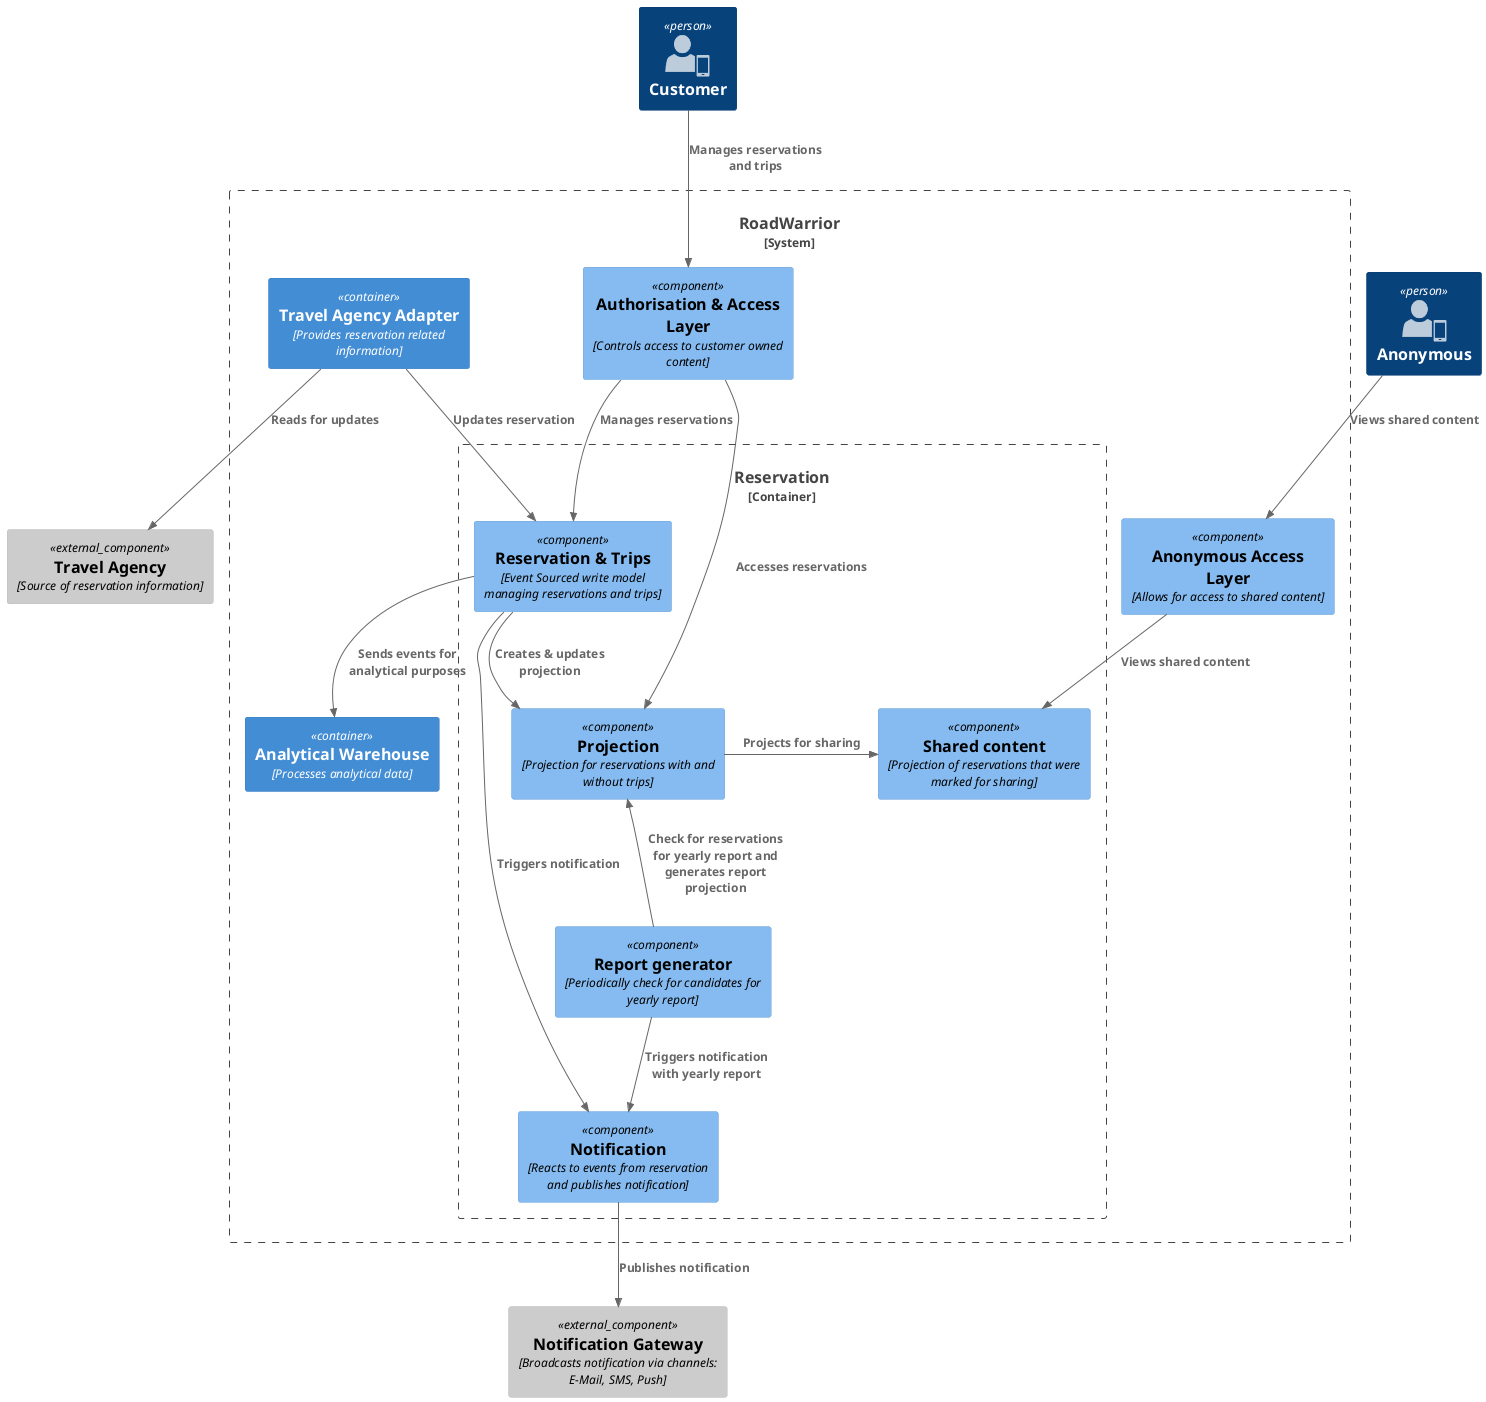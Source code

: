 @startuml
!include <c4/C4_Component.puml>
!include <office/Users/mobile_user.puml>

SHOW_PERSON_SPRITE("mobile_user")

Person(customer, "Customer")
Person(viewer, "Anonymous")

System_Boundary(roadwarrior, "RoadWarrior") {

    Component(acl_customer, "Authorisation & Access Layer", "Controls access to customer owned content")
    Component(acl_viewer, "Anonymous Access Layer", "Allows for access to shared content")

    Container_Boundary(reservation_b, "Reservation") {

        Component(reservation, "Reservation & Trips", "Event Sourced write model managing reservations and trips")
        Component(projection, "Projection", "Projection for reservations with and without trips")
        Component(shared, "Shared content", "Projection of reservations that were marked for sharing")

        Component(notification, "Notification", "Reacts to events from reservation and publishes notification")

        Component(reporter, "Report generator", "Periodically check for candidates for yearly report")
    }

    Container(warehouse, "Analytical Warehouse", "Processes analytical data")
    Container(adapter, "Travel Agency Adapter", "Provides reservation related information")
}

Component_Ext(notification_gateway, "Notification Gateway", "Broadcasts notification via channels: E-Mail, SMS, Push")
Component_Ext(agency, "Travel Agency", "Source of reservation information")


Rel(customer, acl_customer, "Manages reservations and trips")
Rel(acl_customer, reservation, "Manages reservations")
Rel(acl_customer, projection, "Accesses reservations")
Rel(reservation, projection, "Creates & updates projection")

Rel(reservation, notification, "Triggers notification")
Rel(notification, notification_gateway, "Publishes notification")

Rel(reservation, warehouse, "Sends events for analytical purposes")

Rel_L(projection, shared, "Projects for sharing")

Rel(adapter, reservation, "Updates reservation")
Rel(adapter, agency, "Reads for updates")

Rel(viewer, acl_viewer, "Views shared content")
Rel(acl_viewer, shared, "Views shared content")

Rel_U(reporter, projection, "Check for reservations for yearly report and generates report projection")
Rel(reporter, notification, "Triggers notification with yearly report")

@enduml
